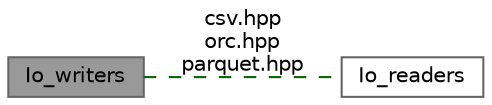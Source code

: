 digraph "Io_writers"
{
 // LATEX_PDF_SIZE
  bgcolor="transparent";
  edge [fontname=Helvetica,fontsize=10,labelfontname=Helvetica,labelfontsize=10];
  node [fontname=Helvetica,fontsize=10,shape=box,height=0.2,width=0.4];
  rankdir=LR;
  Node2 [id="Node000002",label="Io_readers",height=0.2,width=0.4,color="grey40", fillcolor="white", style="filled",URL="$group__io__readers.html",tooltip=" "];
  Node1 [id="Node000001",label="Io_writers",height=0.2,width=0.4,color="gray40", fillcolor="grey60", style="filled", fontcolor="black",tooltip=" "];
  Node1->Node2 [shape=plaintext, label="csv.hpp\norc.hpp\nparquet.hpp", color="darkgreen", dir="none", style="dashed"];
}
